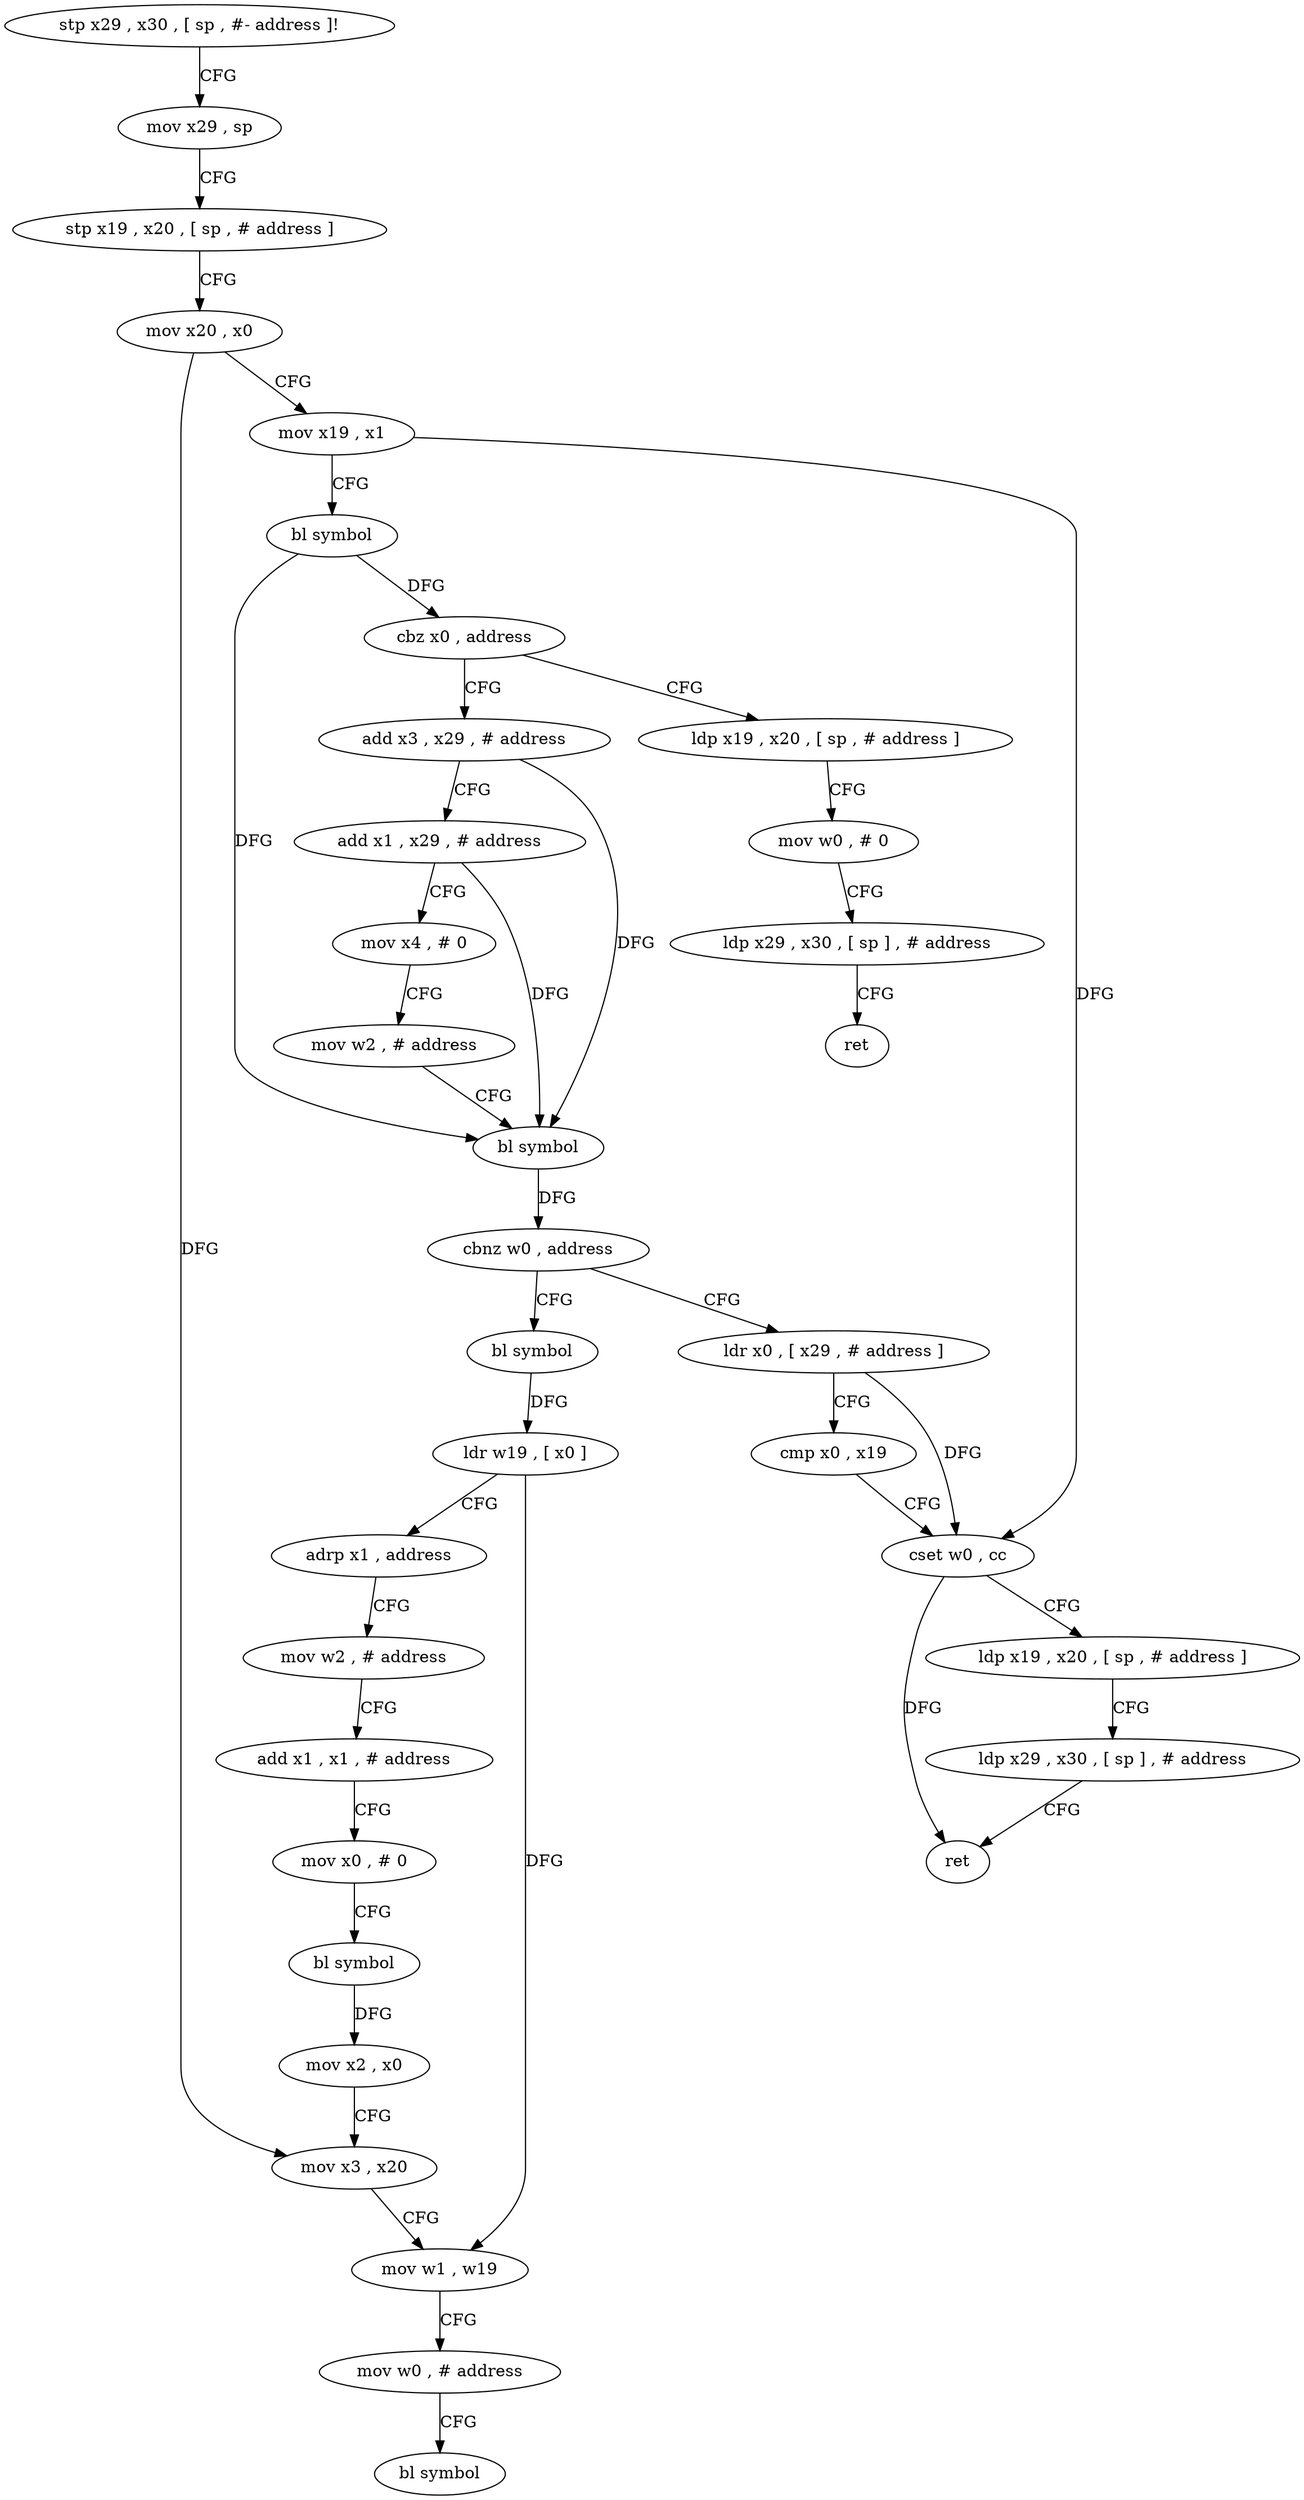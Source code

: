 digraph "func" {
"4260488" [label = "stp x29 , x30 , [ sp , #- address ]!" ]
"4260492" [label = "mov x29 , sp" ]
"4260496" [label = "stp x19 , x20 , [ sp , # address ]" ]
"4260500" [label = "mov x20 , x0" ]
"4260504" [label = "mov x19 , x1" ]
"4260508" [label = "bl symbol" ]
"4260512" [label = "cbz x0 , address" ]
"4260568" [label = "ldp x19 , x20 , [ sp , # address ]" ]
"4260516" [label = "add x3 , x29 , # address" ]
"4260572" [label = "mov w0 , # 0" ]
"4260576" [label = "ldp x29 , x30 , [ sp ] , # address" ]
"4260580" [label = "ret" ]
"4260520" [label = "add x1 , x29 , # address" ]
"4260524" [label = "mov x4 , # 0" ]
"4260528" [label = "mov w2 , # address" ]
"4260532" [label = "bl symbol" ]
"4260536" [label = "cbnz w0 , address" ]
"4260584" [label = "bl symbol" ]
"4260540" [label = "ldr x0 , [ x29 , # address ]" ]
"4260588" [label = "ldr w19 , [ x0 ]" ]
"4260592" [label = "adrp x1 , address" ]
"4260596" [label = "mov w2 , # address" ]
"4260600" [label = "add x1 , x1 , # address" ]
"4260604" [label = "mov x0 , # 0" ]
"4260608" [label = "bl symbol" ]
"4260612" [label = "mov x2 , x0" ]
"4260616" [label = "mov x3 , x20" ]
"4260620" [label = "mov w1 , w19" ]
"4260624" [label = "mov w0 , # address" ]
"4260628" [label = "bl symbol" ]
"4260544" [label = "cmp x0 , x19" ]
"4260548" [label = "cset w0 , cc" ]
"4260552" [label = "ldp x19 , x20 , [ sp , # address ]" ]
"4260556" [label = "ldp x29 , x30 , [ sp ] , # address" ]
"4260560" [label = "ret" ]
"4260488" -> "4260492" [ label = "CFG" ]
"4260492" -> "4260496" [ label = "CFG" ]
"4260496" -> "4260500" [ label = "CFG" ]
"4260500" -> "4260504" [ label = "CFG" ]
"4260500" -> "4260616" [ label = "DFG" ]
"4260504" -> "4260508" [ label = "CFG" ]
"4260504" -> "4260548" [ label = "DFG" ]
"4260508" -> "4260512" [ label = "DFG" ]
"4260508" -> "4260532" [ label = "DFG" ]
"4260512" -> "4260568" [ label = "CFG" ]
"4260512" -> "4260516" [ label = "CFG" ]
"4260568" -> "4260572" [ label = "CFG" ]
"4260516" -> "4260520" [ label = "CFG" ]
"4260516" -> "4260532" [ label = "DFG" ]
"4260572" -> "4260576" [ label = "CFG" ]
"4260576" -> "4260580" [ label = "CFG" ]
"4260520" -> "4260524" [ label = "CFG" ]
"4260520" -> "4260532" [ label = "DFG" ]
"4260524" -> "4260528" [ label = "CFG" ]
"4260528" -> "4260532" [ label = "CFG" ]
"4260532" -> "4260536" [ label = "DFG" ]
"4260536" -> "4260584" [ label = "CFG" ]
"4260536" -> "4260540" [ label = "CFG" ]
"4260584" -> "4260588" [ label = "DFG" ]
"4260540" -> "4260544" [ label = "CFG" ]
"4260540" -> "4260548" [ label = "DFG" ]
"4260588" -> "4260592" [ label = "CFG" ]
"4260588" -> "4260620" [ label = "DFG" ]
"4260592" -> "4260596" [ label = "CFG" ]
"4260596" -> "4260600" [ label = "CFG" ]
"4260600" -> "4260604" [ label = "CFG" ]
"4260604" -> "4260608" [ label = "CFG" ]
"4260608" -> "4260612" [ label = "DFG" ]
"4260612" -> "4260616" [ label = "CFG" ]
"4260616" -> "4260620" [ label = "CFG" ]
"4260620" -> "4260624" [ label = "CFG" ]
"4260624" -> "4260628" [ label = "CFG" ]
"4260544" -> "4260548" [ label = "CFG" ]
"4260548" -> "4260552" [ label = "CFG" ]
"4260548" -> "4260560" [ label = "DFG" ]
"4260552" -> "4260556" [ label = "CFG" ]
"4260556" -> "4260560" [ label = "CFG" ]
}
